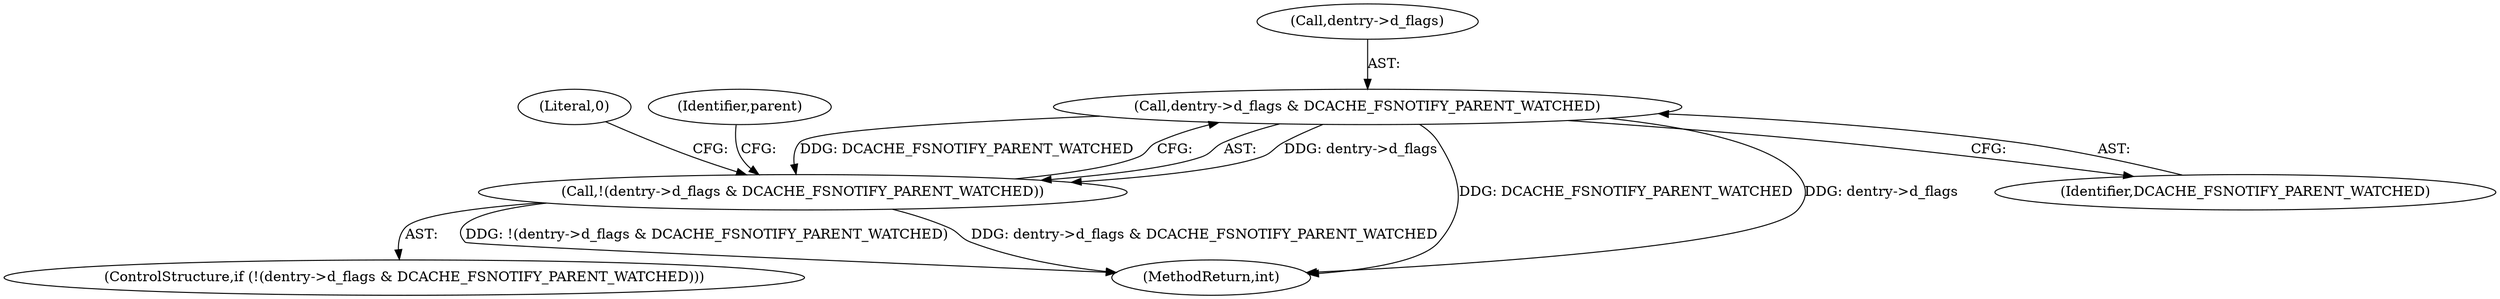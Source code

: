 digraph "0_linux_49d31c2f389acfe83417083e1208422b4091cd9e_1@pointer" {
"1000122" [label="(Call,dentry->d_flags & DCACHE_FSNOTIFY_PARENT_WATCHED)"];
"1000121" [label="(Call,!(dentry->d_flags & DCACHE_FSNOTIFY_PARENT_WATCHED))"];
"1000122" [label="(Call,dentry->d_flags & DCACHE_FSNOTIFY_PARENT_WATCHED)"];
"1000128" [label="(Literal,0)"];
"1000121" [label="(Call,!(dentry->d_flags & DCACHE_FSNOTIFY_PARENT_WATCHED))"];
"1000195" [label="(MethodReturn,int)"];
"1000120" [label="(ControlStructure,if (!(dentry->d_flags & DCACHE_FSNOTIFY_PARENT_WATCHED)))"];
"1000123" [label="(Call,dentry->d_flags)"];
"1000130" [label="(Identifier,parent)"];
"1000126" [label="(Identifier,DCACHE_FSNOTIFY_PARENT_WATCHED)"];
"1000122" -> "1000121"  [label="AST: "];
"1000122" -> "1000126"  [label="CFG: "];
"1000123" -> "1000122"  [label="AST: "];
"1000126" -> "1000122"  [label="AST: "];
"1000121" -> "1000122"  [label="CFG: "];
"1000122" -> "1000195"  [label="DDG: DCACHE_FSNOTIFY_PARENT_WATCHED"];
"1000122" -> "1000195"  [label="DDG: dentry->d_flags"];
"1000122" -> "1000121"  [label="DDG: dentry->d_flags"];
"1000122" -> "1000121"  [label="DDG: DCACHE_FSNOTIFY_PARENT_WATCHED"];
"1000121" -> "1000120"  [label="AST: "];
"1000128" -> "1000121"  [label="CFG: "];
"1000130" -> "1000121"  [label="CFG: "];
"1000121" -> "1000195"  [label="DDG: !(dentry->d_flags & DCACHE_FSNOTIFY_PARENT_WATCHED)"];
"1000121" -> "1000195"  [label="DDG: dentry->d_flags & DCACHE_FSNOTIFY_PARENT_WATCHED"];
}
